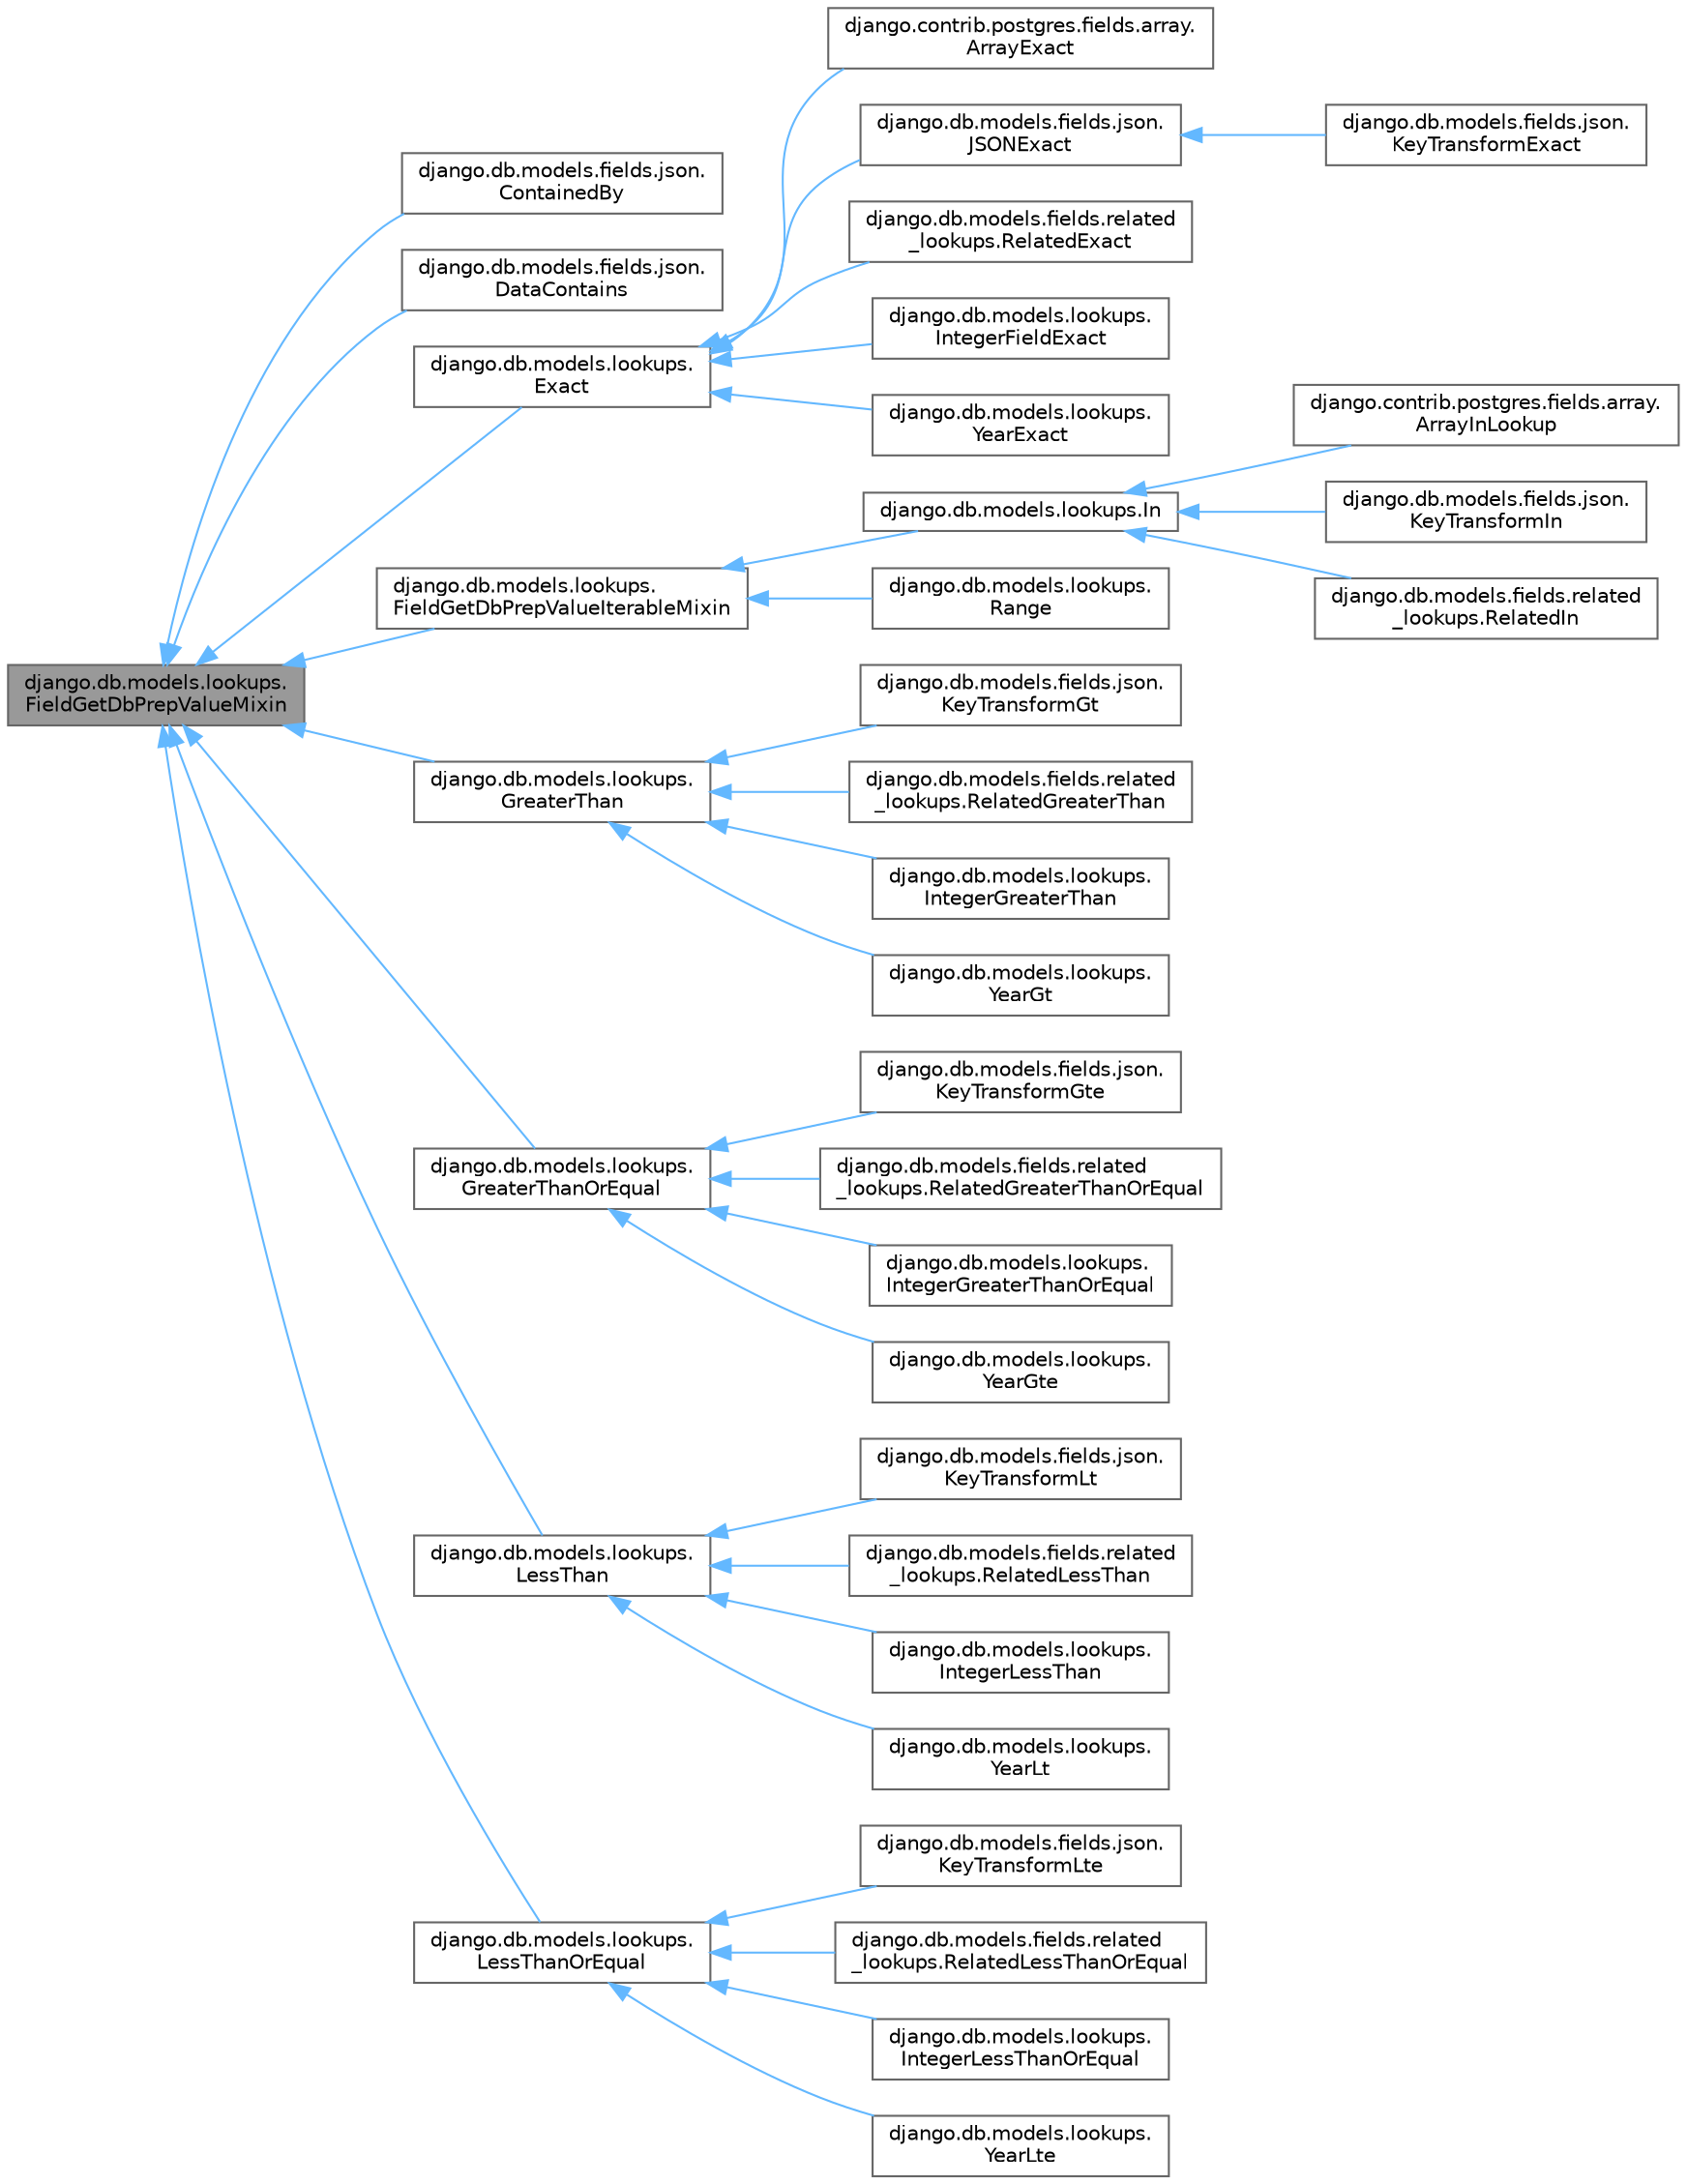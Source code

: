 digraph "django.db.models.lookups.FieldGetDbPrepValueMixin"
{
 // LATEX_PDF_SIZE
  bgcolor="transparent";
  edge [fontname=Helvetica,fontsize=10,labelfontname=Helvetica,labelfontsize=10];
  node [fontname=Helvetica,fontsize=10,shape=box,height=0.2,width=0.4];
  rankdir="LR";
  Node1 [id="Node000001",label="django.db.models.lookups.\lFieldGetDbPrepValueMixin",height=0.2,width=0.4,color="gray40", fillcolor="grey60", style="filled", fontcolor="black",tooltip=" "];
  Node1 -> Node2 [id="edge36_Node000001_Node000002",dir="back",color="steelblue1",style="solid",tooltip=" "];
  Node2 [id="Node000002",label="django.db.models.fields.json.\lContainedBy",height=0.2,width=0.4,color="gray40", fillcolor="white", style="filled",URL="$classdjango_1_1db_1_1models_1_1fields_1_1json_1_1ContainedBy.html",tooltip=" "];
  Node1 -> Node3 [id="edge37_Node000001_Node000003",dir="back",color="steelblue1",style="solid",tooltip=" "];
  Node3 [id="Node000003",label="django.db.models.fields.json.\lDataContains",height=0.2,width=0.4,color="gray40", fillcolor="white", style="filled",URL="$classdjango_1_1db_1_1models_1_1fields_1_1json_1_1DataContains.html",tooltip=" "];
  Node1 -> Node4 [id="edge38_Node000001_Node000004",dir="back",color="steelblue1",style="solid",tooltip=" "];
  Node4 [id="Node000004",label="django.db.models.lookups.\lExact",height=0.2,width=0.4,color="gray40", fillcolor="white", style="filled",URL="$classdjango_1_1db_1_1models_1_1lookups_1_1Exact.html",tooltip=" "];
  Node4 -> Node5 [id="edge39_Node000004_Node000005",dir="back",color="steelblue1",style="solid",tooltip=" "];
  Node5 [id="Node000005",label="django.contrib.postgres.fields.array.\lArrayExact",height=0.2,width=0.4,color="gray40", fillcolor="white", style="filled",URL="$classdjango_1_1contrib_1_1postgres_1_1fields_1_1array_1_1ArrayExact.html",tooltip=" "];
  Node4 -> Node6 [id="edge40_Node000004_Node000006",dir="back",color="steelblue1",style="solid",tooltip=" "];
  Node6 [id="Node000006",label="django.db.models.fields.json.\lJSONExact",height=0.2,width=0.4,color="gray40", fillcolor="white", style="filled",URL="$classdjango_1_1db_1_1models_1_1fields_1_1json_1_1JSONExact.html",tooltip=" "];
  Node6 -> Node7 [id="edge41_Node000006_Node000007",dir="back",color="steelblue1",style="solid",tooltip=" "];
  Node7 [id="Node000007",label="django.db.models.fields.json.\lKeyTransformExact",height=0.2,width=0.4,color="gray40", fillcolor="white", style="filled",URL="$classdjango_1_1db_1_1models_1_1fields_1_1json_1_1KeyTransformExact.html",tooltip=" "];
  Node4 -> Node8 [id="edge42_Node000004_Node000008",dir="back",color="steelblue1",style="solid",tooltip=" "];
  Node8 [id="Node000008",label="django.db.models.fields.related\l_lookups.RelatedExact",height=0.2,width=0.4,color="gray40", fillcolor="white", style="filled",URL="$classdjango_1_1db_1_1models_1_1fields_1_1related__lookups_1_1RelatedExact.html",tooltip=" "];
  Node4 -> Node9 [id="edge43_Node000004_Node000009",dir="back",color="steelblue1",style="solid",tooltip=" "];
  Node9 [id="Node000009",label="django.db.models.lookups.\lIntegerFieldExact",height=0.2,width=0.4,color="gray40", fillcolor="white", style="filled",URL="$classdjango_1_1db_1_1models_1_1lookups_1_1IntegerFieldExact.html",tooltip=" "];
  Node4 -> Node10 [id="edge44_Node000004_Node000010",dir="back",color="steelblue1",style="solid",tooltip=" "];
  Node10 [id="Node000010",label="django.db.models.lookups.\lYearExact",height=0.2,width=0.4,color="gray40", fillcolor="white", style="filled",URL="$classdjango_1_1db_1_1models_1_1lookups_1_1YearExact.html",tooltip=" "];
  Node1 -> Node11 [id="edge45_Node000001_Node000011",dir="back",color="steelblue1",style="solid",tooltip=" "];
  Node11 [id="Node000011",label="django.db.models.lookups.\lFieldGetDbPrepValueIterableMixin",height=0.2,width=0.4,color="gray40", fillcolor="white", style="filled",URL="$classdjango_1_1db_1_1models_1_1lookups_1_1FieldGetDbPrepValueIterableMixin.html",tooltip=" "];
  Node11 -> Node12 [id="edge46_Node000011_Node000012",dir="back",color="steelblue1",style="solid",tooltip=" "];
  Node12 [id="Node000012",label="django.db.models.lookups.In",height=0.2,width=0.4,color="gray40", fillcolor="white", style="filled",URL="$classdjango_1_1db_1_1models_1_1lookups_1_1In.html",tooltip=" "];
  Node12 -> Node13 [id="edge47_Node000012_Node000013",dir="back",color="steelblue1",style="solid",tooltip=" "];
  Node13 [id="Node000013",label="django.contrib.postgres.fields.array.\lArrayInLookup",height=0.2,width=0.4,color="gray40", fillcolor="white", style="filled",URL="$classdjango_1_1contrib_1_1postgres_1_1fields_1_1array_1_1ArrayInLookup.html",tooltip=" "];
  Node12 -> Node14 [id="edge48_Node000012_Node000014",dir="back",color="steelblue1",style="solid",tooltip=" "];
  Node14 [id="Node000014",label="django.db.models.fields.json.\lKeyTransformIn",height=0.2,width=0.4,color="gray40", fillcolor="white", style="filled",URL="$classdjango_1_1db_1_1models_1_1fields_1_1json_1_1KeyTransformIn.html",tooltip=" "];
  Node12 -> Node15 [id="edge49_Node000012_Node000015",dir="back",color="steelblue1",style="solid",tooltip=" "];
  Node15 [id="Node000015",label="django.db.models.fields.related\l_lookups.RelatedIn",height=0.2,width=0.4,color="gray40", fillcolor="white", style="filled",URL="$classdjango_1_1db_1_1models_1_1fields_1_1related__lookups_1_1RelatedIn.html",tooltip=" "];
  Node11 -> Node16 [id="edge50_Node000011_Node000016",dir="back",color="steelblue1",style="solid",tooltip=" "];
  Node16 [id="Node000016",label="django.db.models.lookups.\lRange",height=0.2,width=0.4,color="gray40", fillcolor="white", style="filled",URL="$classdjango_1_1db_1_1models_1_1lookups_1_1Range.html",tooltip=" "];
  Node1 -> Node17 [id="edge51_Node000001_Node000017",dir="back",color="steelblue1",style="solid",tooltip=" "];
  Node17 [id="Node000017",label="django.db.models.lookups.\lGreaterThan",height=0.2,width=0.4,color="gray40", fillcolor="white", style="filled",URL="$classdjango_1_1db_1_1models_1_1lookups_1_1GreaterThan.html",tooltip=" "];
  Node17 -> Node18 [id="edge52_Node000017_Node000018",dir="back",color="steelblue1",style="solid",tooltip=" "];
  Node18 [id="Node000018",label="django.db.models.fields.json.\lKeyTransformGt",height=0.2,width=0.4,color="gray40", fillcolor="white", style="filled",URL="$classdjango_1_1db_1_1models_1_1fields_1_1json_1_1KeyTransformGt.html",tooltip=" "];
  Node17 -> Node19 [id="edge53_Node000017_Node000019",dir="back",color="steelblue1",style="solid",tooltip=" "];
  Node19 [id="Node000019",label="django.db.models.fields.related\l_lookups.RelatedGreaterThan",height=0.2,width=0.4,color="gray40", fillcolor="white", style="filled",URL="$classdjango_1_1db_1_1models_1_1fields_1_1related__lookups_1_1RelatedGreaterThan.html",tooltip=" "];
  Node17 -> Node20 [id="edge54_Node000017_Node000020",dir="back",color="steelblue1",style="solid",tooltip=" "];
  Node20 [id="Node000020",label="django.db.models.lookups.\lIntegerGreaterThan",height=0.2,width=0.4,color="gray40", fillcolor="white", style="filled",URL="$classdjango_1_1db_1_1models_1_1lookups_1_1IntegerGreaterThan.html",tooltip=" "];
  Node17 -> Node21 [id="edge55_Node000017_Node000021",dir="back",color="steelblue1",style="solid",tooltip=" "];
  Node21 [id="Node000021",label="django.db.models.lookups.\lYearGt",height=0.2,width=0.4,color="gray40", fillcolor="white", style="filled",URL="$classdjango_1_1db_1_1models_1_1lookups_1_1YearGt.html",tooltip=" "];
  Node1 -> Node22 [id="edge56_Node000001_Node000022",dir="back",color="steelblue1",style="solid",tooltip=" "];
  Node22 [id="Node000022",label="django.db.models.lookups.\lGreaterThanOrEqual",height=0.2,width=0.4,color="gray40", fillcolor="white", style="filled",URL="$classdjango_1_1db_1_1models_1_1lookups_1_1GreaterThanOrEqual.html",tooltip=" "];
  Node22 -> Node23 [id="edge57_Node000022_Node000023",dir="back",color="steelblue1",style="solid",tooltip=" "];
  Node23 [id="Node000023",label="django.db.models.fields.json.\lKeyTransformGte",height=0.2,width=0.4,color="gray40", fillcolor="white", style="filled",URL="$classdjango_1_1db_1_1models_1_1fields_1_1json_1_1KeyTransformGte.html",tooltip=" "];
  Node22 -> Node24 [id="edge58_Node000022_Node000024",dir="back",color="steelblue1",style="solid",tooltip=" "];
  Node24 [id="Node000024",label="django.db.models.fields.related\l_lookups.RelatedGreaterThanOrEqual",height=0.2,width=0.4,color="gray40", fillcolor="white", style="filled",URL="$classdjango_1_1db_1_1models_1_1fields_1_1related__lookups_1_1RelatedGreaterThanOrEqual.html",tooltip=" "];
  Node22 -> Node25 [id="edge59_Node000022_Node000025",dir="back",color="steelblue1",style="solid",tooltip=" "];
  Node25 [id="Node000025",label="django.db.models.lookups.\lIntegerGreaterThanOrEqual",height=0.2,width=0.4,color="gray40", fillcolor="white", style="filled",URL="$classdjango_1_1db_1_1models_1_1lookups_1_1IntegerGreaterThanOrEqual.html",tooltip=" "];
  Node22 -> Node26 [id="edge60_Node000022_Node000026",dir="back",color="steelblue1",style="solid",tooltip=" "];
  Node26 [id="Node000026",label="django.db.models.lookups.\lYearGte",height=0.2,width=0.4,color="gray40", fillcolor="white", style="filled",URL="$classdjango_1_1db_1_1models_1_1lookups_1_1YearGte.html",tooltip=" "];
  Node1 -> Node27 [id="edge61_Node000001_Node000027",dir="back",color="steelblue1",style="solid",tooltip=" "];
  Node27 [id="Node000027",label="django.db.models.lookups.\lLessThan",height=0.2,width=0.4,color="gray40", fillcolor="white", style="filled",URL="$classdjango_1_1db_1_1models_1_1lookups_1_1LessThan.html",tooltip=" "];
  Node27 -> Node28 [id="edge62_Node000027_Node000028",dir="back",color="steelblue1",style="solid",tooltip=" "];
  Node28 [id="Node000028",label="django.db.models.fields.json.\lKeyTransformLt",height=0.2,width=0.4,color="gray40", fillcolor="white", style="filled",URL="$classdjango_1_1db_1_1models_1_1fields_1_1json_1_1KeyTransformLt.html",tooltip=" "];
  Node27 -> Node29 [id="edge63_Node000027_Node000029",dir="back",color="steelblue1",style="solid",tooltip=" "];
  Node29 [id="Node000029",label="django.db.models.fields.related\l_lookups.RelatedLessThan",height=0.2,width=0.4,color="gray40", fillcolor="white", style="filled",URL="$classdjango_1_1db_1_1models_1_1fields_1_1related__lookups_1_1RelatedLessThan.html",tooltip=" "];
  Node27 -> Node30 [id="edge64_Node000027_Node000030",dir="back",color="steelblue1",style="solid",tooltip=" "];
  Node30 [id="Node000030",label="django.db.models.lookups.\lIntegerLessThan",height=0.2,width=0.4,color="gray40", fillcolor="white", style="filled",URL="$classdjango_1_1db_1_1models_1_1lookups_1_1IntegerLessThan.html",tooltip=" "];
  Node27 -> Node31 [id="edge65_Node000027_Node000031",dir="back",color="steelblue1",style="solid",tooltip=" "];
  Node31 [id="Node000031",label="django.db.models.lookups.\lYearLt",height=0.2,width=0.4,color="gray40", fillcolor="white", style="filled",URL="$classdjango_1_1db_1_1models_1_1lookups_1_1YearLt.html",tooltip=" "];
  Node1 -> Node32 [id="edge66_Node000001_Node000032",dir="back",color="steelblue1",style="solid",tooltip=" "];
  Node32 [id="Node000032",label="django.db.models.lookups.\lLessThanOrEqual",height=0.2,width=0.4,color="gray40", fillcolor="white", style="filled",URL="$classdjango_1_1db_1_1models_1_1lookups_1_1LessThanOrEqual.html",tooltip=" "];
  Node32 -> Node33 [id="edge67_Node000032_Node000033",dir="back",color="steelblue1",style="solid",tooltip=" "];
  Node33 [id="Node000033",label="django.db.models.fields.json.\lKeyTransformLte",height=0.2,width=0.4,color="gray40", fillcolor="white", style="filled",URL="$classdjango_1_1db_1_1models_1_1fields_1_1json_1_1KeyTransformLte.html",tooltip=" "];
  Node32 -> Node34 [id="edge68_Node000032_Node000034",dir="back",color="steelblue1",style="solid",tooltip=" "];
  Node34 [id="Node000034",label="django.db.models.fields.related\l_lookups.RelatedLessThanOrEqual",height=0.2,width=0.4,color="gray40", fillcolor="white", style="filled",URL="$classdjango_1_1db_1_1models_1_1fields_1_1related__lookups_1_1RelatedLessThanOrEqual.html",tooltip=" "];
  Node32 -> Node35 [id="edge69_Node000032_Node000035",dir="back",color="steelblue1",style="solid",tooltip=" "];
  Node35 [id="Node000035",label="django.db.models.lookups.\lIntegerLessThanOrEqual",height=0.2,width=0.4,color="gray40", fillcolor="white", style="filled",URL="$classdjango_1_1db_1_1models_1_1lookups_1_1IntegerLessThanOrEqual.html",tooltip=" "];
  Node32 -> Node36 [id="edge70_Node000032_Node000036",dir="back",color="steelblue1",style="solid",tooltip=" "];
  Node36 [id="Node000036",label="django.db.models.lookups.\lYearLte",height=0.2,width=0.4,color="gray40", fillcolor="white", style="filled",URL="$classdjango_1_1db_1_1models_1_1lookups_1_1YearLte.html",tooltip=" "];
}
